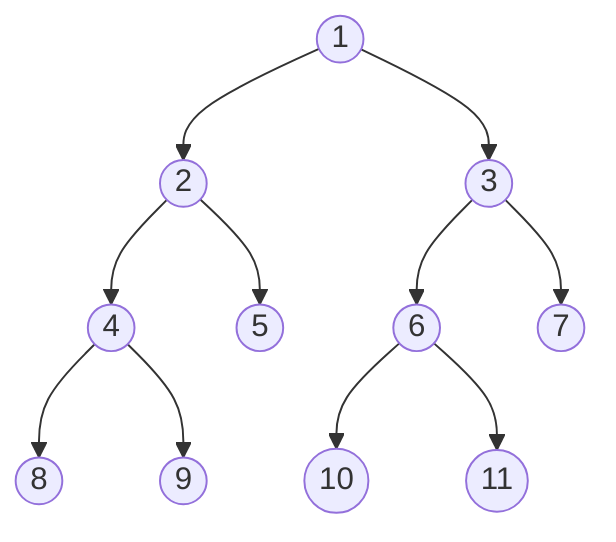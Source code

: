 graph TB
    A((1))-->B((2))
    A-->C((3))
    B-->D((4))
    B-->E((5))
    C-->F((6))
    C-->G((7))
    D-->H((8))
    D-->I((9))
    F-->J((10))
    F-->K((11))